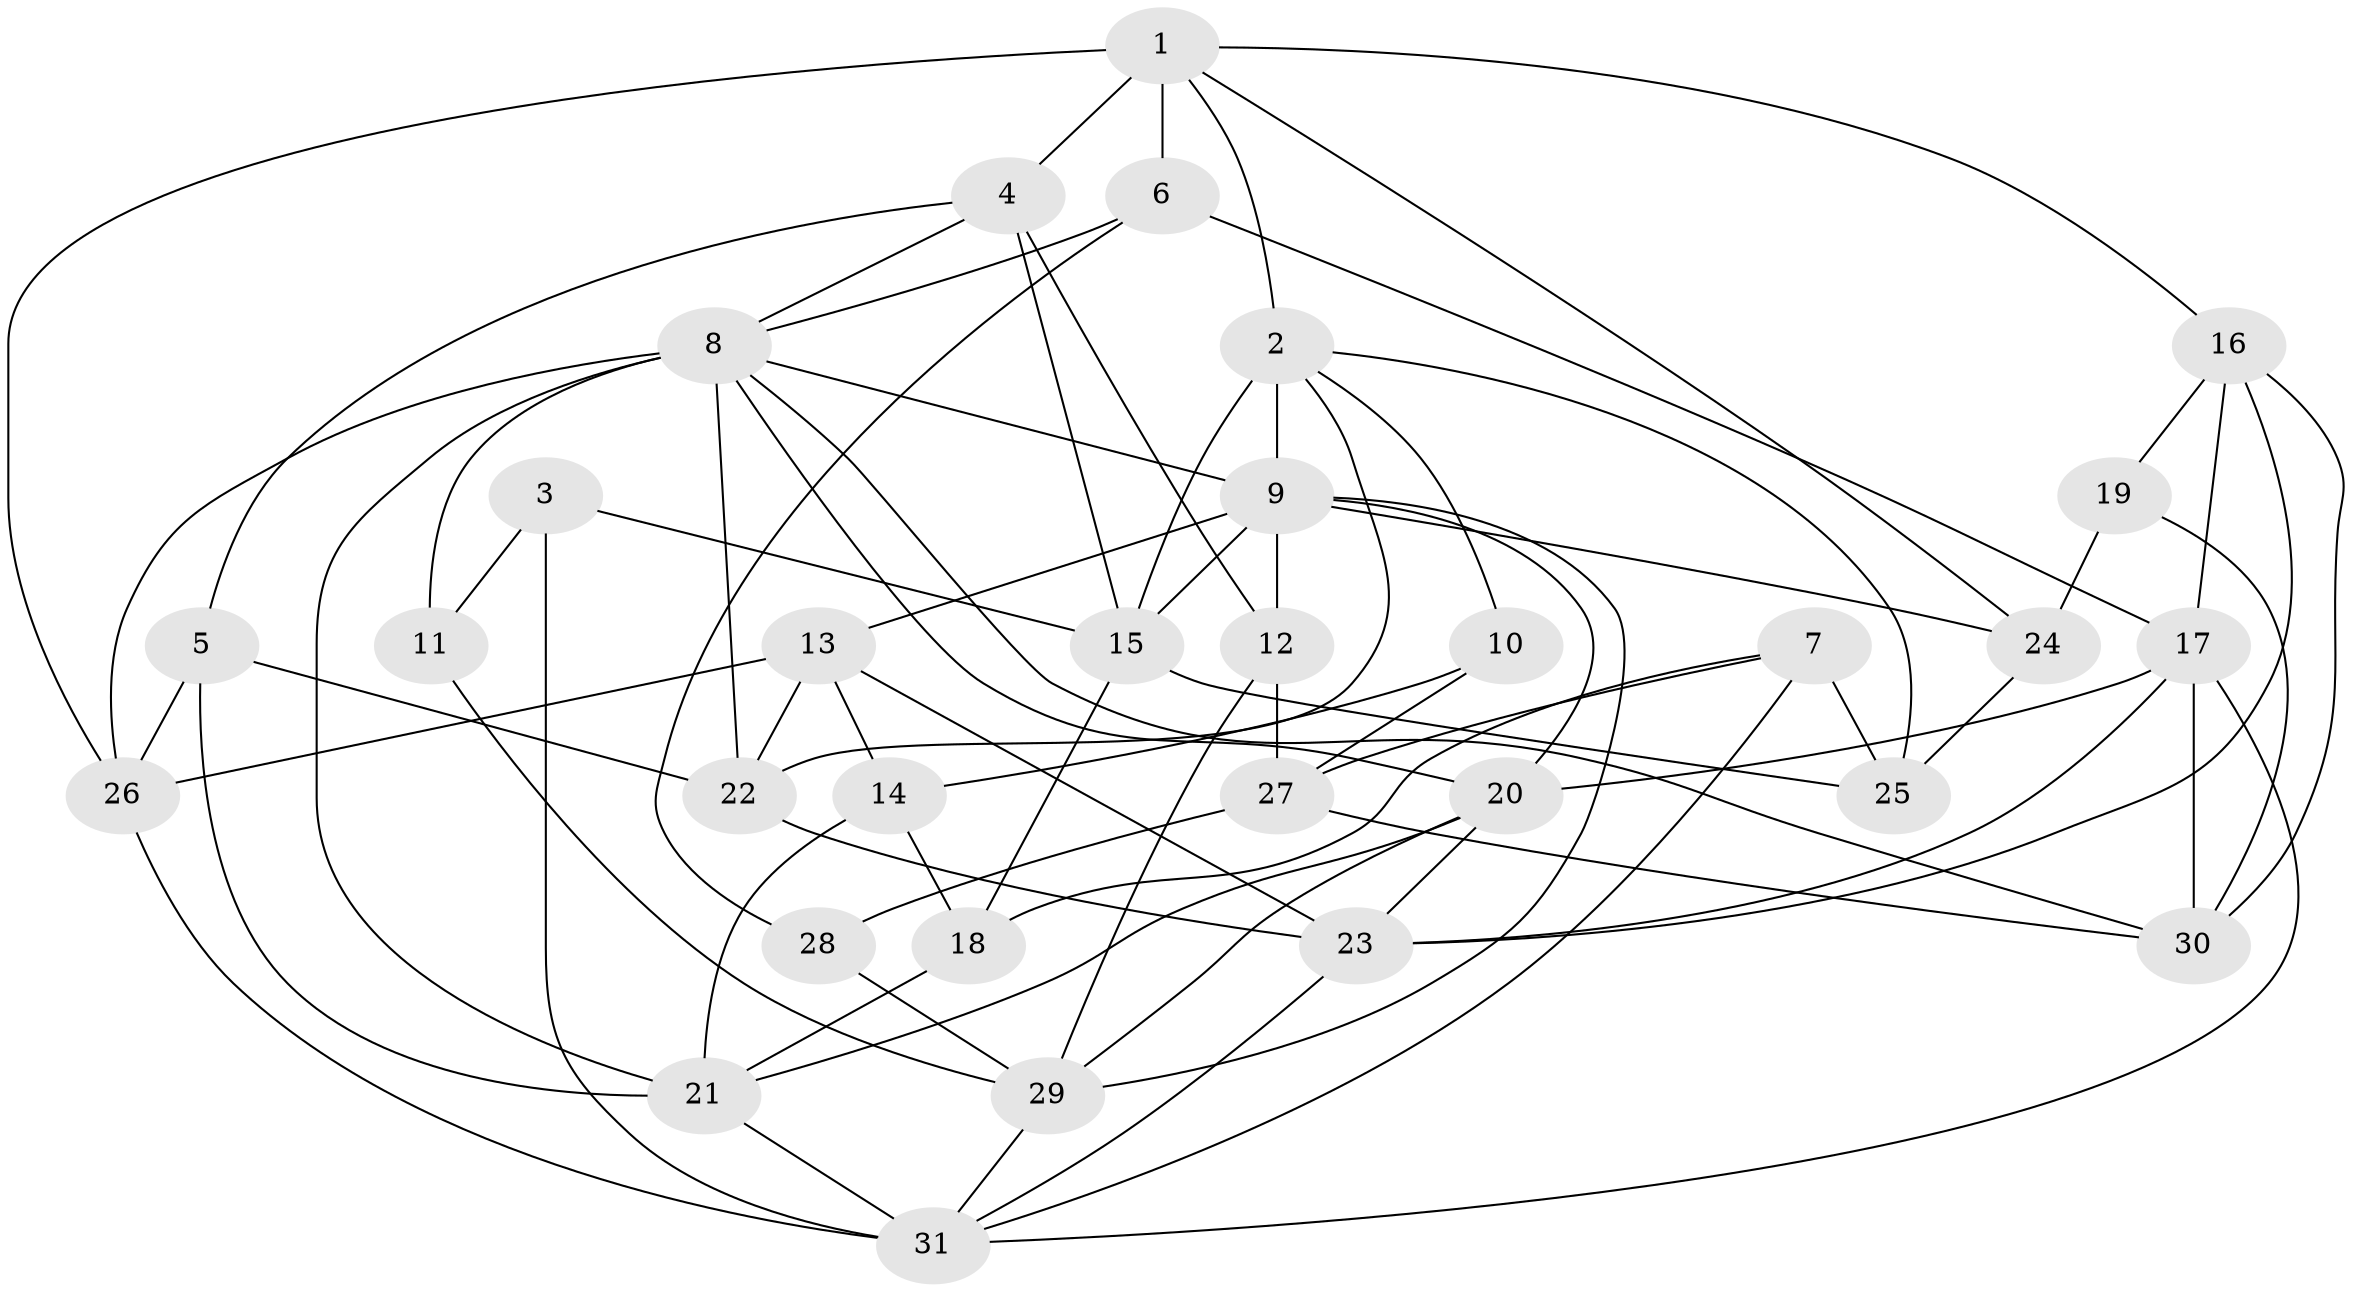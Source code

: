 // original degree distribution, {5: 0.18032786885245902, 4: 0.3442622950819672, 3: 0.2786885245901639, 7: 0.03278688524590164, 2: 0.08196721311475409, 6: 0.08196721311475409}
// Generated by graph-tools (version 1.1) at 2025/02/03/09/25 03:02:16]
// undirected, 31 vertices, 77 edges
graph export_dot {
graph [start="1"]
  node [color=gray90,style=filled];
  1;
  2;
  3;
  4;
  5;
  6;
  7;
  8;
  9;
  10;
  11;
  12;
  13;
  14;
  15;
  16;
  17;
  18;
  19;
  20;
  21;
  22;
  23;
  24;
  25;
  26;
  27;
  28;
  29;
  30;
  31;
  1 -- 2 [weight=1.0];
  1 -- 4 [weight=1.0];
  1 -- 6 [weight=2.0];
  1 -- 16 [weight=1.0];
  1 -- 24 [weight=1.0];
  1 -- 26 [weight=1.0];
  2 -- 9 [weight=1.0];
  2 -- 10 [weight=1.0];
  2 -- 15 [weight=2.0];
  2 -- 22 [weight=1.0];
  2 -- 25 [weight=1.0];
  3 -- 11 [weight=1.0];
  3 -- 15 [weight=1.0];
  3 -- 31 [weight=1.0];
  4 -- 5 [weight=1.0];
  4 -- 8 [weight=1.0];
  4 -- 12 [weight=1.0];
  4 -- 15 [weight=2.0];
  5 -- 21 [weight=1.0];
  5 -- 22 [weight=1.0];
  5 -- 26 [weight=1.0];
  6 -- 8 [weight=1.0];
  6 -- 17 [weight=1.0];
  6 -- 28 [weight=1.0];
  7 -- 18 [weight=1.0];
  7 -- 25 [weight=1.0];
  7 -- 27 [weight=1.0];
  7 -- 31 [weight=1.0];
  8 -- 9 [weight=1.0];
  8 -- 11 [weight=2.0];
  8 -- 20 [weight=1.0];
  8 -- 21 [weight=1.0];
  8 -- 22 [weight=1.0];
  8 -- 26 [weight=1.0];
  8 -- 30 [weight=1.0];
  9 -- 12 [weight=1.0];
  9 -- 13 [weight=1.0];
  9 -- 15 [weight=1.0];
  9 -- 20 [weight=1.0];
  9 -- 24 [weight=1.0];
  9 -- 29 [weight=1.0];
  10 -- 14 [weight=1.0];
  10 -- 27 [weight=1.0];
  11 -- 29 [weight=1.0];
  12 -- 27 [weight=1.0];
  12 -- 29 [weight=1.0];
  13 -- 14 [weight=1.0];
  13 -- 22 [weight=1.0];
  13 -- 23 [weight=1.0];
  13 -- 26 [weight=1.0];
  14 -- 18 [weight=1.0];
  14 -- 21 [weight=2.0];
  15 -- 18 [weight=1.0];
  15 -- 25 [weight=2.0];
  16 -- 17 [weight=1.0];
  16 -- 19 [weight=1.0];
  16 -- 23 [weight=1.0];
  16 -- 30 [weight=1.0];
  17 -- 20 [weight=1.0];
  17 -- 23 [weight=1.0];
  17 -- 30 [weight=1.0];
  17 -- 31 [weight=1.0];
  18 -- 21 [weight=1.0];
  19 -- 24 [weight=1.0];
  19 -- 30 [weight=1.0];
  20 -- 21 [weight=1.0];
  20 -- 23 [weight=1.0];
  20 -- 29 [weight=1.0];
  21 -- 31 [weight=1.0];
  22 -- 23 [weight=2.0];
  23 -- 31 [weight=1.0];
  24 -- 25 [weight=1.0];
  26 -- 31 [weight=2.0];
  27 -- 28 [weight=1.0];
  27 -- 30 [weight=1.0];
  28 -- 29 [weight=1.0];
  29 -- 31 [weight=1.0];
}
